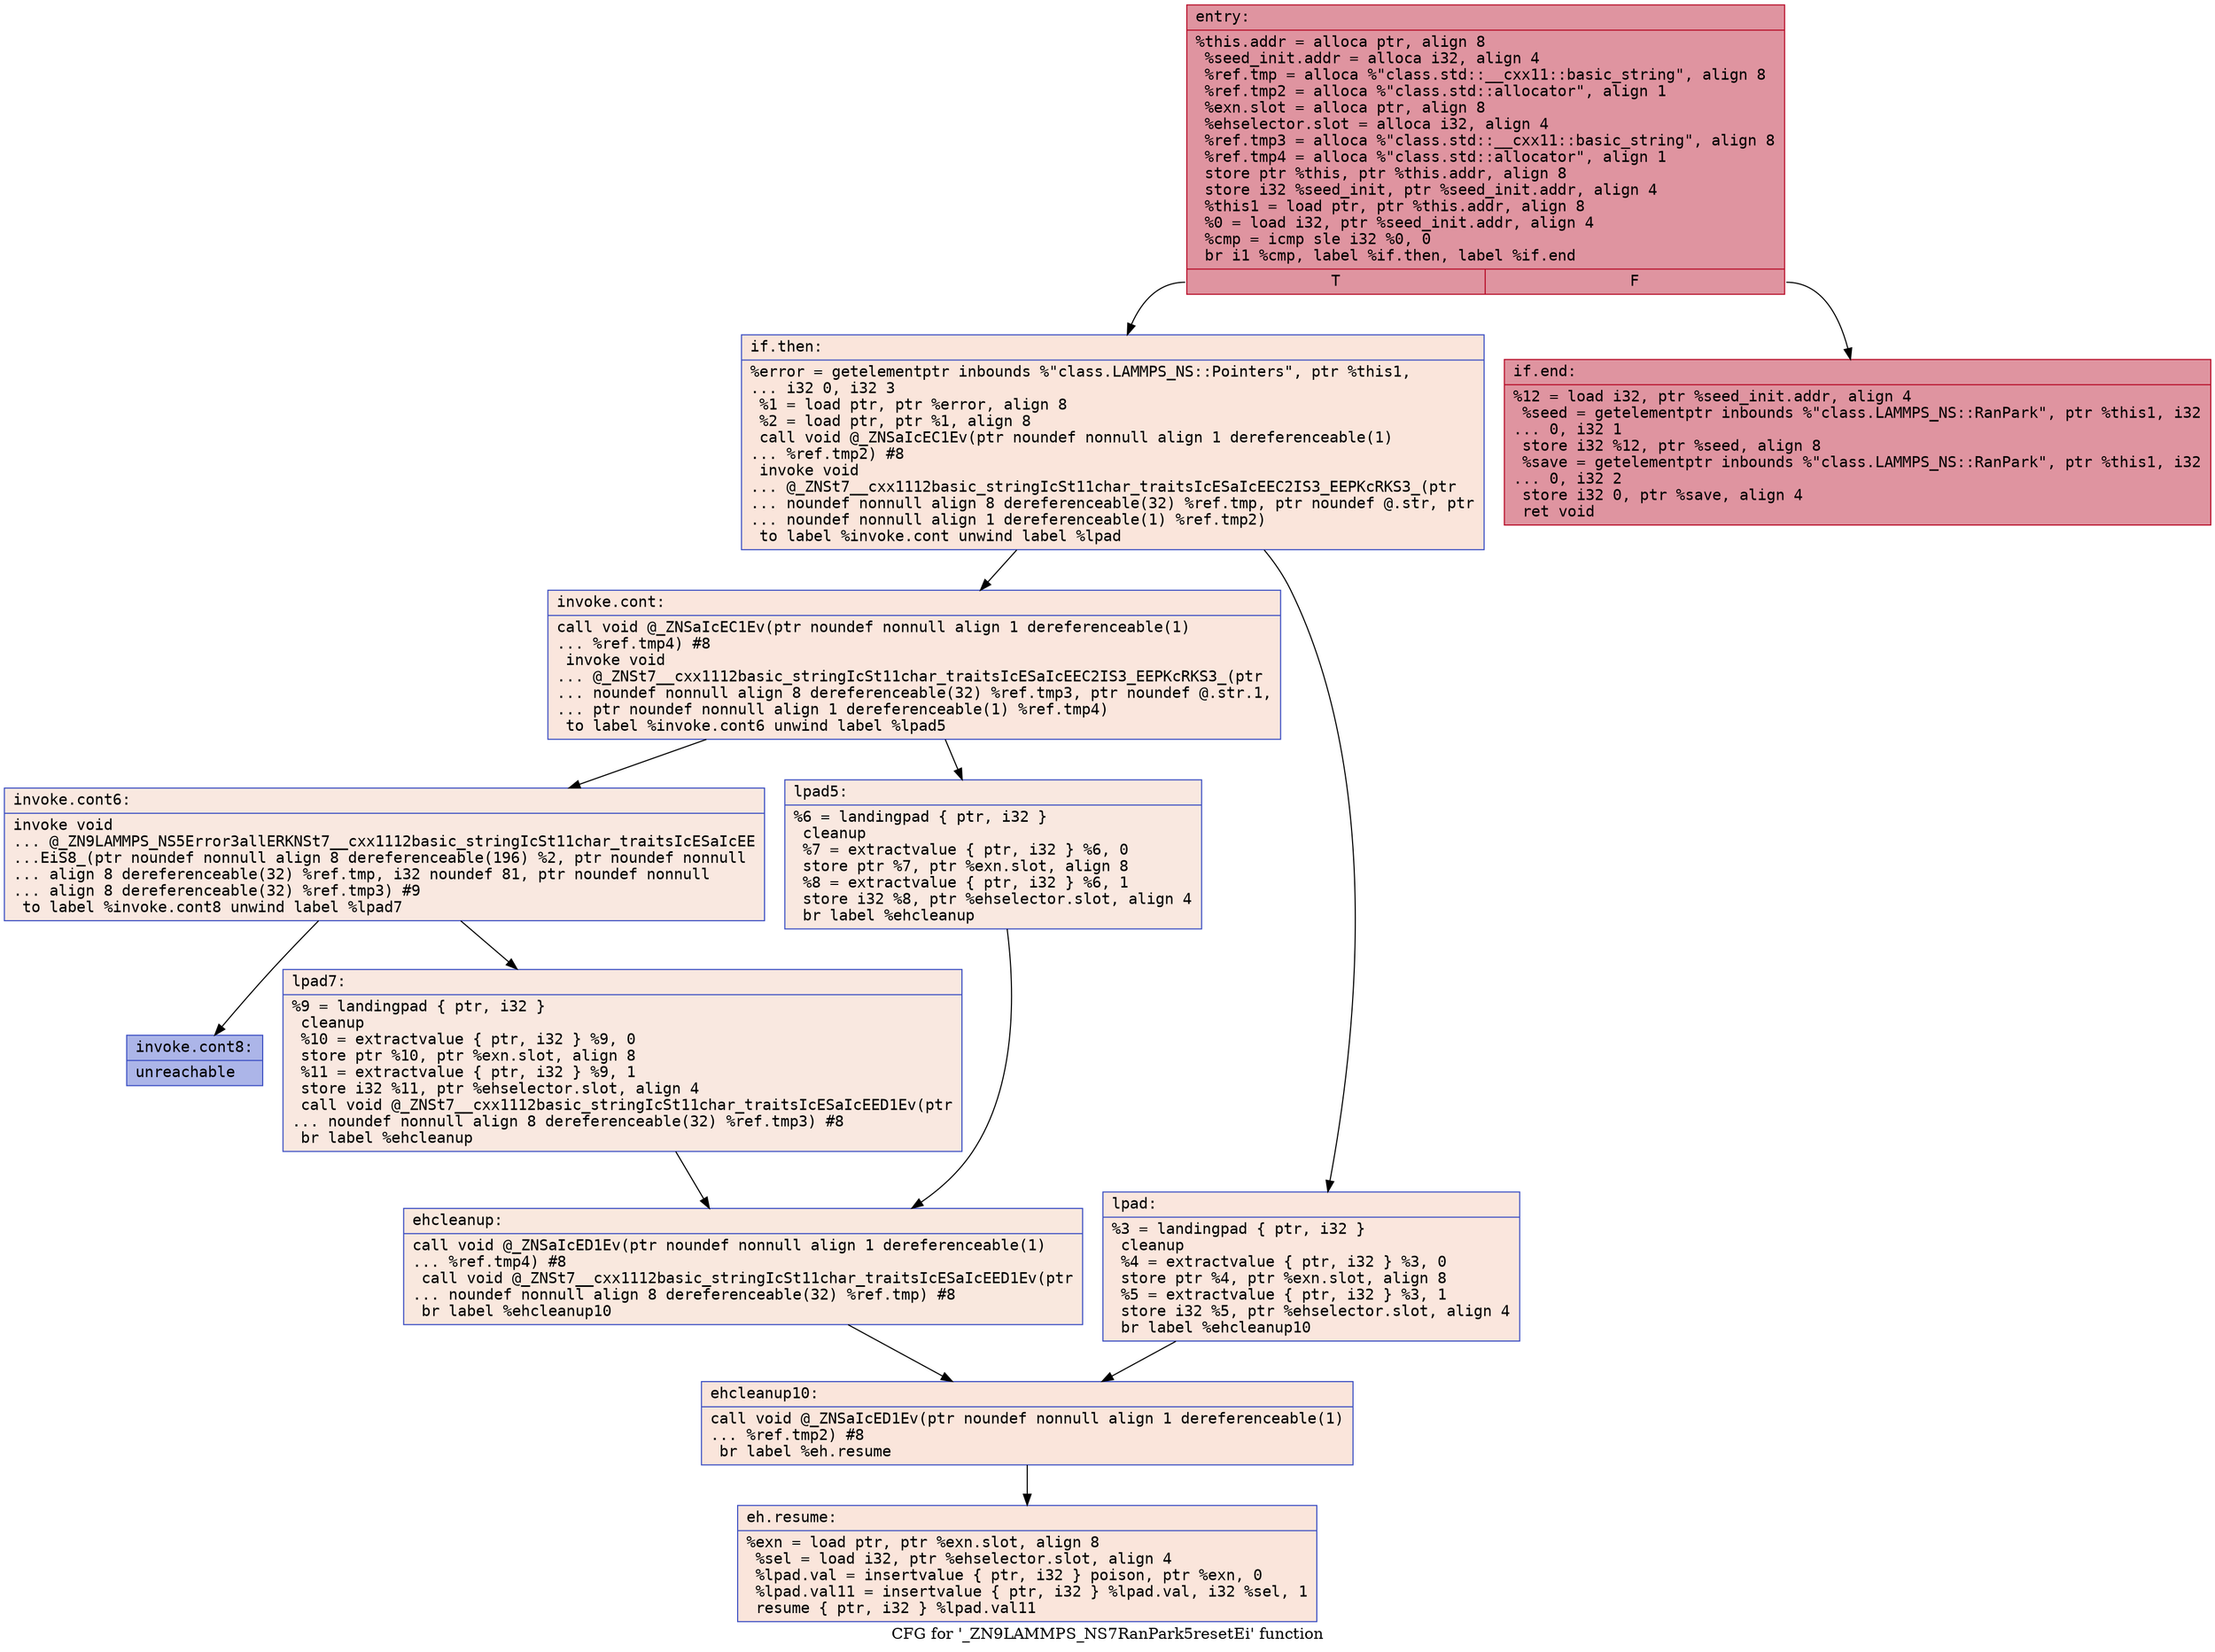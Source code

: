 digraph "CFG for '_ZN9LAMMPS_NS7RanPark5resetEi' function" {
	label="CFG for '_ZN9LAMMPS_NS7RanPark5resetEi' function";

	Node0x55c524a05cb0 [shape=record,color="#b70d28ff", style=filled, fillcolor="#b70d2870" fontname="Courier",label="{entry:\l|  %this.addr = alloca ptr, align 8\l  %seed_init.addr = alloca i32, align 4\l  %ref.tmp = alloca %\"class.std::__cxx11::basic_string\", align 8\l  %ref.tmp2 = alloca %\"class.std::allocator\", align 1\l  %exn.slot = alloca ptr, align 8\l  %ehselector.slot = alloca i32, align 4\l  %ref.tmp3 = alloca %\"class.std::__cxx11::basic_string\", align 8\l  %ref.tmp4 = alloca %\"class.std::allocator\", align 1\l  store ptr %this, ptr %this.addr, align 8\l  store i32 %seed_init, ptr %seed_init.addr, align 4\l  %this1 = load ptr, ptr %this.addr, align 8\l  %0 = load i32, ptr %seed_init.addr, align 4\l  %cmp = icmp sle i32 %0, 0\l  br i1 %cmp, label %if.then, label %if.end\l|{<s0>T|<s1>F}}"];
	Node0x55c524a05cb0:s0 -> Node0x55c524a063b0[tooltip="entry -> if.then\nProbability 0.00%" ];
	Node0x55c524a05cb0:s1 -> Node0x55c524a06420[tooltip="entry -> if.end\nProbability 100.00%" ];
	Node0x55c524a063b0 [shape=record,color="#3d50c3ff", style=filled, fillcolor="#f4c5ad70" fontname="Courier",label="{if.then:\l|  %error = getelementptr inbounds %\"class.LAMMPS_NS::Pointers\", ptr %this1,\l... i32 0, i32 3\l  %1 = load ptr, ptr %error, align 8\l  %2 = load ptr, ptr %1, align 8\l  call void @_ZNSaIcEC1Ev(ptr noundef nonnull align 1 dereferenceable(1)\l... %ref.tmp2) #8\l  invoke void\l... @_ZNSt7__cxx1112basic_stringIcSt11char_traitsIcESaIcEEC2IS3_EEPKcRKS3_(ptr\l... noundef nonnull align 8 dereferenceable(32) %ref.tmp, ptr noundef @.str, ptr\l... noundef nonnull align 1 dereferenceable(1) %ref.tmp2)\l          to label %invoke.cont unwind label %lpad\l}"];
	Node0x55c524a063b0 -> Node0x55c524a11fa0[tooltip="if.then -> invoke.cont\nProbability 50.00%" ];
	Node0x55c524a063b0 -> Node0x55c524a12020[tooltip="if.then -> lpad\nProbability 50.00%" ];
	Node0x55c524a11fa0 [shape=record,color="#3d50c3ff", style=filled, fillcolor="#f3c7b170" fontname="Courier",label="{invoke.cont:\l|  call void @_ZNSaIcEC1Ev(ptr noundef nonnull align 1 dereferenceable(1)\l... %ref.tmp4) #8\l  invoke void\l... @_ZNSt7__cxx1112basic_stringIcSt11char_traitsIcESaIcEEC2IS3_EEPKcRKS3_(ptr\l... noundef nonnull align 8 dereferenceable(32) %ref.tmp3, ptr noundef @.str.1,\l... ptr noundef nonnull align 1 dereferenceable(1) %ref.tmp4)\l          to label %invoke.cont6 unwind label %lpad5\l}"];
	Node0x55c524a11fa0 -> Node0x55c524a12340[tooltip="invoke.cont -> invoke.cont6\nProbability 50.00%" ];
	Node0x55c524a11fa0 -> Node0x55c524a12390[tooltip="invoke.cont -> lpad5\nProbability 50.00%" ];
	Node0x55c524a12340 [shape=record,color="#3d50c3ff", style=filled, fillcolor="#f1ccb870" fontname="Courier",label="{invoke.cont6:\l|  invoke void\l... @_ZN9LAMMPS_NS5Error3allERKNSt7__cxx1112basic_stringIcSt11char_traitsIcESaIcEE\l...EiS8_(ptr noundef nonnull align 8 dereferenceable(196) %2, ptr noundef nonnull\l... align 8 dereferenceable(32) %ref.tmp, i32 noundef 81, ptr noundef nonnull\l... align 8 dereferenceable(32) %ref.tmp3) #9\l          to label %invoke.cont8 unwind label %lpad7\l}"];
	Node0x55c524a12340 -> Node0x55c524a122f0[tooltip="invoke.cont6 -> invoke.cont8\nProbability 0.00%" ];
	Node0x55c524a12340 -> Node0x55c524a12650[tooltip="invoke.cont6 -> lpad7\nProbability 100.00%" ];
	Node0x55c524a122f0 [shape=record,color="#3d50c3ff", style=filled, fillcolor="#4358cb70" fontname="Courier",label="{invoke.cont8:\l|  unreachable\l}"];
	Node0x55c524a12020 [shape=record,color="#3d50c3ff", style=filled, fillcolor="#f3c7b170" fontname="Courier",label="{lpad:\l|  %3 = landingpad \{ ptr, i32 \}\l          cleanup\l  %4 = extractvalue \{ ptr, i32 \} %3, 0\l  store ptr %4, ptr %exn.slot, align 8\l  %5 = extractvalue \{ ptr, i32 \} %3, 1\l  store i32 %5, ptr %ehselector.slot, align 4\l  br label %ehcleanup10\l}"];
	Node0x55c524a12020 -> Node0x55c524a12cf0[tooltip="lpad -> ehcleanup10\nProbability 100.00%" ];
	Node0x55c524a12390 [shape=record,color="#3d50c3ff", style=filled, fillcolor="#f1ccb870" fontname="Courier",label="{lpad5:\l|  %6 = landingpad \{ ptr, i32 \}\l          cleanup\l  %7 = extractvalue \{ ptr, i32 \} %6, 0\l  store ptr %7, ptr %exn.slot, align 8\l  %8 = extractvalue \{ ptr, i32 \} %6, 1\l  store i32 %8, ptr %ehselector.slot, align 4\l  br label %ehcleanup\l}"];
	Node0x55c524a12390 -> Node0x55c524a13040[tooltip="lpad5 -> ehcleanup\nProbability 100.00%" ];
	Node0x55c524a12650 [shape=record,color="#3d50c3ff", style=filled, fillcolor="#f1ccb870" fontname="Courier",label="{lpad7:\l|  %9 = landingpad \{ ptr, i32 \}\l          cleanup\l  %10 = extractvalue \{ ptr, i32 \} %9, 0\l  store ptr %10, ptr %exn.slot, align 8\l  %11 = extractvalue \{ ptr, i32 \} %9, 1\l  store i32 %11, ptr %ehselector.slot, align 4\l  call void @_ZNSt7__cxx1112basic_stringIcSt11char_traitsIcESaIcEED1Ev(ptr\l... noundef nonnull align 8 dereferenceable(32) %ref.tmp3) #8\l  br label %ehcleanup\l}"];
	Node0x55c524a12650 -> Node0x55c524a13040[tooltip="lpad7 -> ehcleanup\nProbability 100.00%" ];
	Node0x55c524a13040 [shape=record,color="#3d50c3ff", style=filled, fillcolor="#f2cab570" fontname="Courier",label="{ehcleanup:\l|  call void @_ZNSaIcED1Ev(ptr noundef nonnull align 1 dereferenceable(1)\l... %ref.tmp4) #8\l  call void @_ZNSt7__cxx1112basic_stringIcSt11char_traitsIcESaIcEED1Ev(ptr\l... noundef nonnull align 8 dereferenceable(32) %ref.tmp) #8\l  br label %ehcleanup10\l}"];
	Node0x55c524a13040 -> Node0x55c524a12cf0[tooltip="ehcleanup -> ehcleanup10\nProbability 100.00%" ];
	Node0x55c524a12cf0 [shape=record,color="#3d50c3ff", style=filled, fillcolor="#f4c5ad70" fontname="Courier",label="{ehcleanup10:\l|  call void @_ZNSaIcED1Ev(ptr noundef nonnull align 1 dereferenceable(1)\l... %ref.tmp2) #8\l  br label %eh.resume\l}"];
	Node0x55c524a12cf0 -> Node0x55c524a138f0[tooltip="ehcleanup10 -> eh.resume\nProbability 100.00%" ];
	Node0x55c524a06420 [shape=record,color="#b70d28ff", style=filled, fillcolor="#b70d2870" fontname="Courier",label="{if.end:\l|  %12 = load i32, ptr %seed_init.addr, align 4\l  %seed = getelementptr inbounds %\"class.LAMMPS_NS::RanPark\", ptr %this1, i32\l... 0, i32 1\l  store i32 %12, ptr %seed, align 8\l  %save = getelementptr inbounds %\"class.LAMMPS_NS::RanPark\", ptr %this1, i32\l... 0, i32 2\l  store i32 0, ptr %save, align 4\l  ret void\l}"];
	Node0x55c524a138f0 [shape=record,color="#3d50c3ff", style=filled, fillcolor="#f4c5ad70" fontname="Courier",label="{eh.resume:\l|  %exn = load ptr, ptr %exn.slot, align 8\l  %sel = load i32, ptr %ehselector.slot, align 4\l  %lpad.val = insertvalue \{ ptr, i32 \} poison, ptr %exn, 0\l  %lpad.val11 = insertvalue \{ ptr, i32 \} %lpad.val, i32 %sel, 1\l  resume \{ ptr, i32 \} %lpad.val11\l}"];
}
